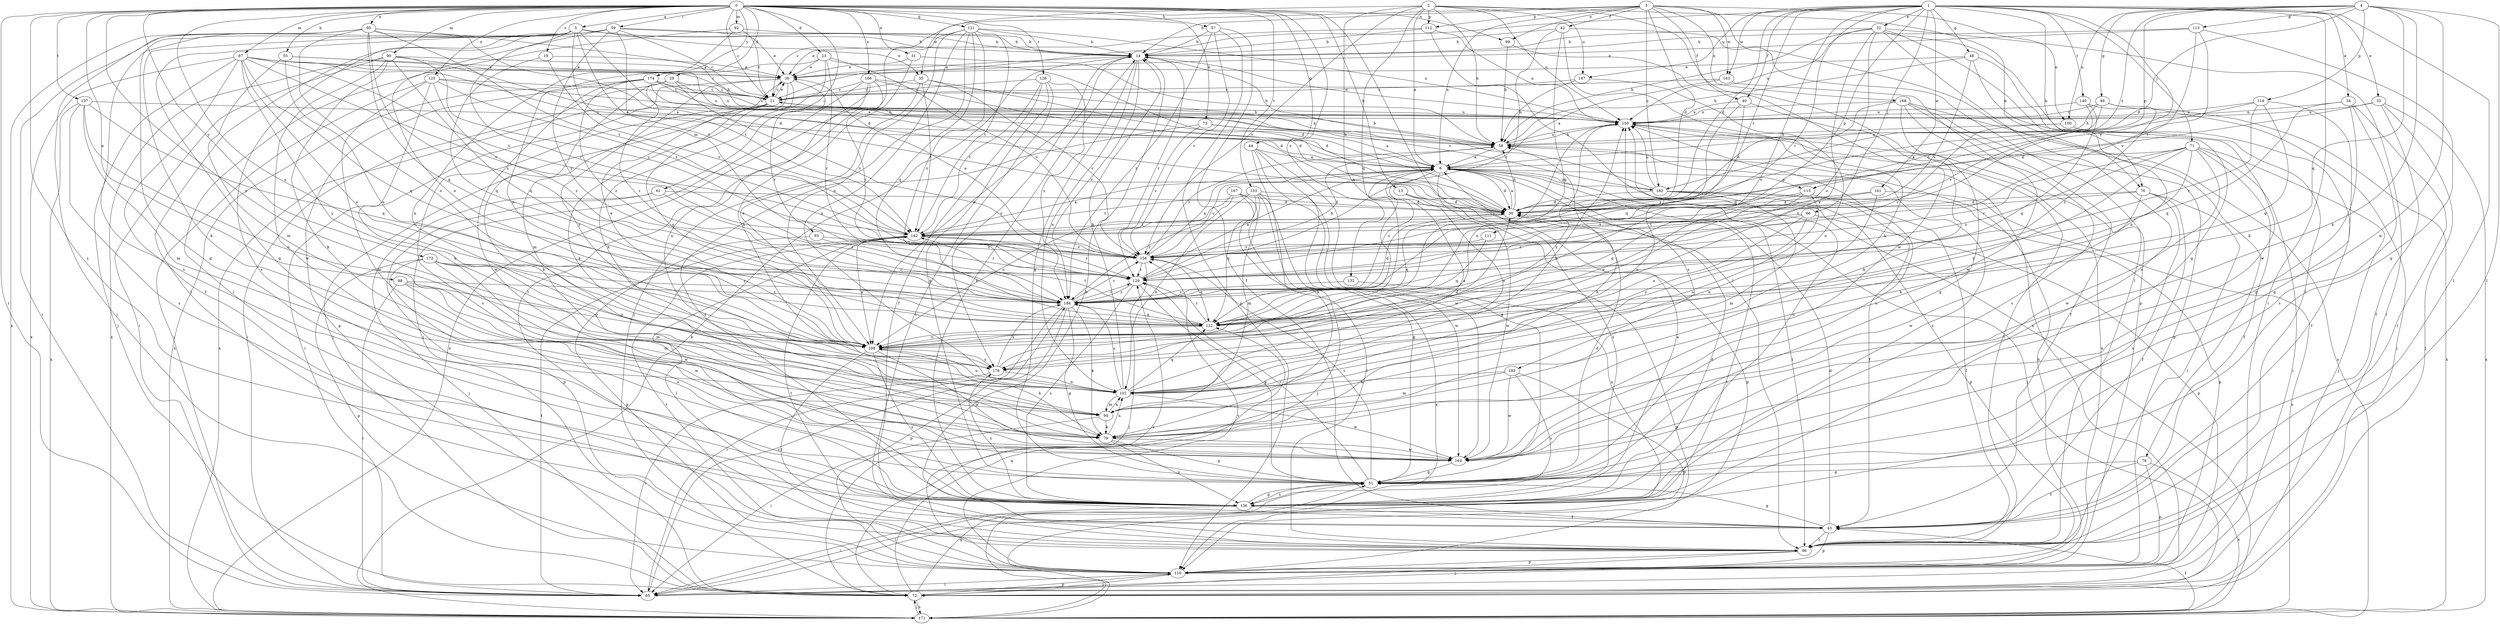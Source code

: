 strict digraph  {
0;
1;
2;
3;
4;
5;
6;
13;
14;
19;
21;
23;
29;
30;
31;
32;
33;
34;
35;
36;
40;
42;
43;
44;
48;
49;
51;
55;
57;
58;
59;
61;
65;
66;
71;
72;
73;
76;
78;
79;
86;
87;
90;
92;
93;
94;
95;
98;
99;
100;
101;
108;
111;
112;
113;
114;
115;
116;
121;
122;
125;
126;
129;
132;
136;
137;
140;
142;
147;
150;
153;
156;
161;
163;
164;
166;
167;
168;
171;
172;
174;
178;
182;
183;
184;
0 -> 5  [label=a];
0 -> 13  [label=b];
0 -> 19  [label=c];
0 -> 21  [label=c];
0 -> 23  [label=d];
0 -> 29  [label=d];
0 -> 31  [label=e];
0 -> 44  [label=g];
0 -> 55  [label=h];
0 -> 57  [label=h];
0 -> 59  [label=i];
0 -> 61  [label=i];
0 -> 65  [label=i];
0 -> 73  [label=k];
0 -> 86  [label=l];
0 -> 87  [label=m];
0 -> 90  [label=m];
0 -> 92  [label=m];
0 -> 95  [label=n];
0 -> 98  [label=n];
0 -> 99  [label=n];
0 -> 108  [label=o];
0 -> 121  [label=q];
0 -> 125  [label=x];
0 -> 126  [label=r];
0 -> 132  [label=s];
0 -> 136  [label=s];
0 -> 137  [label=t];
0 -> 153  [label=v];
0 -> 166  [label=x];
0 -> 172  [label=y];
0 -> 174  [label=y];
0 -> 178  [label=y];
1 -> 21  [label=c];
1 -> 30  [label=d];
1 -> 32  [label=e];
1 -> 33  [label=e];
1 -> 34  [label=e];
1 -> 40  [label=f];
1 -> 48  [label=g];
1 -> 65  [label=i];
1 -> 66  [label=j];
1 -> 71  [label=j];
1 -> 76  [label=k];
1 -> 86  [label=l];
1 -> 108  [label=o];
1 -> 111  [label=p];
1 -> 129  [label=r];
1 -> 140  [label=t];
1 -> 142  [label=t];
1 -> 147  [label=u];
1 -> 156  [label=v];
1 -> 161  [label=w];
1 -> 163  [label=w];
2 -> 6  [label=a];
2 -> 35  [label=e];
2 -> 58  [label=h];
2 -> 76  [label=k];
2 -> 86  [label=l];
2 -> 108  [label=o];
2 -> 112  [label=p];
2 -> 122  [label=q];
2 -> 147  [label=u];
2 -> 150  [label=u];
2 -> 156  [label=v];
3 -> 6  [label=a];
3 -> 14  [label=b];
3 -> 21  [label=c];
3 -> 30  [label=d];
3 -> 40  [label=f];
3 -> 42  [label=f];
3 -> 78  [label=k];
3 -> 99  [label=n];
3 -> 100  [label=n];
3 -> 112  [label=p];
3 -> 163  [label=w];
3 -> 168  [label=x];
3 -> 182  [label=z];
4 -> 30  [label=d];
4 -> 49  [label=g];
4 -> 79  [label=k];
4 -> 86  [label=l];
4 -> 100  [label=n];
4 -> 113  [label=p];
4 -> 114  [label=p];
4 -> 115  [label=p];
4 -> 122  [label=q];
4 -> 164  [label=w];
4 -> 182  [label=z];
5 -> 14  [label=b];
5 -> 30  [label=d];
5 -> 35  [label=e];
5 -> 65  [label=i];
5 -> 79  [label=k];
5 -> 93  [label=m];
5 -> 129  [label=r];
5 -> 136  [label=s];
5 -> 142  [label=t];
6 -> 30  [label=d];
6 -> 65  [label=i];
6 -> 72  [label=j];
6 -> 86  [label=l];
6 -> 101  [label=n];
6 -> 115  [label=p];
6 -> 136  [label=s];
6 -> 156  [label=v];
6 -> 182  [label=z];
6 -> 183  [label=z];
6 -> 184  [label=z];
13 -> 30  [label=d];
13 -> 116  [label=p];
13 -> 164  [label=w];
14 -> 36  [label=e];
14 -> 51  [label=g];
14 -> 101  [label=n];
14 -> 108  [label=o];
14 -> 129  [label=r];
14 -> 150  [label=u];
14 -> 178  [label=y];
14 -> 184  [label=z];
19 -> 36  [label=e];
19 -> 122  [label=q];
19 -> 156  [label=v];
21 -> 36  [label=e];
21 -> 58  [label=h];
21 -> 65  [label=i];
21 -> 79  [label=k];
21 -> 108  [label=o];
21 -> 136  [label=s];
21 -> 150  [label=u];
23 -> 30  [label=d];
23 -> 36  [label=e];
23 -> 79  [label=k];
23 -> 108  [label=o];
23 -> 129  [label=r];
23 -> 156  [label=v];
29 -> 21  [label=c];
29 -> 65  [label=i];
29 -> 94  [label=m];
29 -> 150  [label=u];
29 -> 156  [label=v];
29 -> 184  [label=z];
30 -> 6  [label=a];
30 -> 58  [label=h];
30 -> 122  [label=q];
30 -> 142  [label=t];
31 -> 36  [label=e];
31 -> 58  [label=h];
31 -> 101  [label=n];
32 -> 14  [label=b];
32 -> 51  [label=g];
32 -> 58  [label=h];
32 -> 65  [label=i];
32 -> 86  [label=l];
32 -> 108  [label=o];
32 -> 136  [label=s];
32 -> 150  [label=u];
32 -> 178  [label=y];
33 -> 30  [label=d];
33 -> 43  [label=f];
33 -> 72  [label=j];
33 -> 150  [label=u];
33 -> 171  [label=x];
34 -> 51  [label=g];
34 -> 86  [label=l];
34 -> 122  [label=q];
34 -> 136  [label=s];
34 -> 150  [label=u];
35 -> 21  [label=c];
35 -> 30  [label=d];
35 -> 108  [label=o];
35 -> 142  [label=t];
35 -> 156  [label=v];
36 -> 21  [label=c];
36 -> 72  [label=j];
36 -> 79  [label=k];
36 -> 129  [label=r];
36 -> 171  [label=x];
36 -> 178  [label=y];
40 -> 79  [label=k];
40 -> 122  [label=q];
40 -> 150  [label=u];
40 -> 184  [label=z];
42 -> 14  [label=b];
42 -> 79  [label=k];
42 -> 116  [label=p];
42 -> 122  [label=q];
42 -> 129  [label=r];
43 -> 14  [label=b];
43 -> 30  [label=d];
43 -> 51  [label=g];
43 -> 86  [label=l];
43 -> 116  [label=p];
44 -> 6  [label=a];
44 -> 51  [label=g];
44 -> 79  [label=k];
44 -> 164  [label=w];
44 -> 171  [label=x];
48 -> 36  [label=e];
48 -> 58  [label=h];
48 -> 101  [label=n];
48 -> 156  [label=v];
48 -> 164  [label=w];
49 -> 6  [label=a];
49 -> 58  [label=h];
49 -> 150  [label=u];
49 -> 171  [label=x];
49 -> 184  [label=z];
51 -> 30  [label=d];
51 -> 65  [label=i];
51 -> 129  [label=r];
51 -> 136  [label=s];
51 -> 150  [label=u];
51 -> 156  [label=v];
55 -> 6  [label=a];
55 -> 36  [label=e];
55 -> 94  [label=m];
55 -> 108  [label=o];
57 -> 14  [label=b];
57 -> 43  [label=f];
57 -> 116  [label=p];
57 -> 156  [label=v];
57 -> 184  [label=z];
58 -> 6  [label=a];
58 -> 136  [label=s];
58 -> 150  [label=u];
58 -> 156  [label=v];
59 -> 14  [label=b];
59 -> 21  [label=c];
59 -> 36  [label=e];
59 -> 51  [label=g];
59 -> 86  [label=l];
59 -> 108  [label=o];
59 -> 136  [label=s];
59 -> 142  [label=t];
59 -> 184  [label=z];
61 -> 30  [label=d];
61 -> 72  [label=j];
61 -> 116  [label=p];
61 -> 184  [label=z];
65 -> 142  [label=t];
65 -> 184  [label=z];
66 -> 108  [label=o];
66 -> 116  [label=p];
66 -> 129  [label=r];
66 -> 142  [label=t];
66 -> 178  [label=y];
71 -> 6  [label=a];
71 -> 43  [label=f];
71 -> 65  [label=i];
71 -> 72  [label=j];
71 -> 79  [label=k];
71 -> 129  [label=r];
71 -> 164  [label=w];
71 -> 178  [label=y];
71 -> 184  [label=z];
72 -> 51  [label=g];
72 -> 116  [label=p];
72 -> 122  [label=q];
72 -> 171  [label=x];
73 -> 6  [label=a];
73 -> 58  [label=h];
73 -> 136  [label=s];
73 -> 156  [label=v];
76 -> 30  [label=d];
76 -> 43  [label=f];
76 -> 86  [label=l];
76 -> 136  [label=s];
76 -> 142  [label=t];
76 -> 164  [label=w];
78 -> 43  [label=f];
78 -> 51  [label=g];
78 -> 116  [label=p];
78 -> 171  [label=x];
79 -> 51  [label=g];
79 -> 58  [label=h];
79 -> 101  [label=n];
79 -> 136  [label=s];
79 -> 164  [label=w];
86 -> 72  [label=j];
86 -> 116  [label=p];
86 -> 142  [label=t];
87 -> 6  [label=a];
87 -> 21  [label=c];
87 -> 36  [label=e];
87 -> 43  [label=f];
87 -> 72  [label=j];
87 -> 108  [label=o];
87 -> 122  [label=q];
87 -> 142  [label=t];
87 -> 156  [label=v];
87 -> 171  [label=x];
87 -> 178  [label=y];
90 -> 6  [label=a];
90 -> 36  [label=e];
90 -> 65  [label=i];
90 -> 79  [label=k];
90 -> 122  [label=q];
90 -> 156  [label=v];
90 -> 164  [label=w];
90 -> 171  [label=x];
92 -> 14  [label=b];
92 -> 21  [label=c];
92 -> 86  [label=l];
92 -> 101  [label=n];
93 -> 116  [label=p];
93 -> 129  [label=r];
93 -> 156  [label=v];
94 -> 65  [label=i];
94 -> 79  [label=k];
94 -> 101  [label=n];
94 -> 150  [label=u];
95 -> 14  [label=b];
95 -> 30  [label=d];
95 -> 51  [label=g];
95 -> 58  [label=h];
95 -> 72  [label=j];
95 -> 108  [label=o];
95 -> 122  [label=q];
95 -> 142  [label=t];
95 -> 171  [label=x];
95 -> 184  [label=z];
98 -> 65  [label=i];
98 -> 94  [label=m];
98 -> 108  [label=o];
98 -> 164  [label=w];
98 -> 184  [label=z];
99 -> 58  [label=h];
99 -> 164  [label=w];
100 -> 43  [label=f];
100 -> 58  [label=h];
100 -> 129  [label=r];
101 -> 6  [label=a];
101 -> 14  [label=b];
101 -> 94  [label=m];
101 -> 108  [label=o];
101 -> 122  [label=q];
101 -> 150  [label=u];
101 -> 164  [label=w];
101 -> 184  [label=z];
108 -> 36  [label=e];
108 -> 79  [label=k];
108 -> 86  [label=l];
108 -> 136  [label=s];
108 -> 164  [label=w];
108 -> 178  [label=y];
111 -> 122  [label=q];
111 -> 156  [label=v];
112 -> 14  [label=b];
112 -> 36  [label=e];
112 -> 150  [label=u];
112 -> 171  [label=x];
113 -> 14  [label=b];
113 -> 36  [label=e];
113 -> 51  [label=g];
113 -> 142  [label=t];
113 -> 156  [label=v];
114 -> 30  [label=d];
114 -> 51  [label=g];
114 -> 122  [label=q];
114 -> 129  [label=r];
114 -> 150  [label=u];
115 -> 30  [label=d];
115 -> 101  [label=n];
115 -> 108  [label=o];
115 -> 116  [label=p];
115 -> 122  [label=q];
116 -> 58  [label=h];
116 -> 65  [label=i];
116 -> 72  [label=j];
116 -> 129  [label=r];
116 -> 142  [label=t];
116 -> 150  [label=u];
116 -> 156  [label=v];
121 -> 14  [label=b];
121 -> 72  [label=j];
121 -> 86  [label=l];
121 -> 101  [label=n];
121 -> 108  [label=o];
121 -> 122  [label=q];
121 -> 142  [label=t];
121 -> 150  [label=u];
121 -> 184  [label=z];
122 -> 108  [label=o];
122 -> 129  [label=r];
122 -> 142  [label=t];
125 -> 21  [label=c];
125 -> 65  [label=i];
125 -> 79  [label=k];
125 -> 142  [label=t];
125 -> 150  [label=u];
125 -> 164  [label=w];
125 -> 184  [label=z];
126 -> 21  [label=c];
126 -> 43  [label=f];
126 -> 51  [label=g];
126 -> 86  [label=l];
126 -> 142  [label=t];
126 -> 184  [label=z];
129 -> 6  [label=a];
129 -> 51  [label=g];
129 -> 58  [label=h];
129 -> 136  [label=s];
129 -> 184  [label=z];
132 -> 116  [label=p];
132 -> 184  [label=z];
136 -> 6  [label=a];
136 -> 14  [label=b];
136 -> 30  [label=d];
136 -> 43  [label=f];
136 -> 51  [label=g];
136 -> 65  [label=i];
136 -> 150  [label=u];
136 -> 178  [label=y];
137 -> 94  [label=m];
137 -> 101  [label=n];
137 -> 122  [label=q];
137 -> 136  [label=s];
137 -> 150  [label=u];
137 -> 171  [label=x];
140 -> 72  [label=j];
140 -> 122  [label=q];
140 -> 150  [label=u];
140 -> 156  [label=v];
142 -> 6  [label=a];
142 -> 86  [label=l];
142 -> 108  [label=o];
142 -> 129  [label=r];
142 -> 156  [label=v];
147 -> 21  [label=c];
147 -> 58  [label=h];
147 -> 101  [label=n];
150 -> 58  [label=h];
150 -> 65  [label=i];
150 -> 86  [label=l];
150 -> 108  [label=o];
150 -> 178  [label=y];
153 -> 30  [label=d];
153 -> 51  [label=g];
153 -> 94  [label=m];
153 -> 101  [label=n];
153 -> 122  [label=q];
153 -> 142  [label=t];
153 -> 164  [label=w];
153 -> 171  [label=x];
156 -> 6  [label=a];
156 -> 36  [label=e];
156 -> 72  [label=j];
156 -> 122  [label=q];
156 -> 129  [label=r];
161 -> 30  [label=d];
161 -> 101  [label=n];
161 -> 156  [label=v];
161 -> 171  [label=x];
163 -> 6  [label=a];
163 -> 21  [label=c];
163 -> 164  [label=w];
164 -> 51  [label=g];
166 -> 21  [label=c];
166 -> 30  [label=d];
166 -> 58  [label=h];
166 -> 72  [label=j];
166 -> 101  [label=n];
166 -> 129  [label=r];
166 -> 171  [label=x];
167 -> 30  [label=d];
167 -> 72  [label=j];
167 -> 86  [label=l];
167 -> 108  [label=o];
167 -> 184  [label=z];
168 -> 30  [label=d];
168 -> 43  [label=f];
168 -> 51  [label=g];
168 -> 116  [label=p];
168 -> 136  [label=s];
168 -> 150  [label=u];
168 -> 171  [label=x];
171 -> 14  [label=b];
171 -> 43  [label=f];
171 -> 72  [label=j];
172 -> 94  [label=m];
172 -> 116  [label=p];
172 -> 129  [label=r];
172 -> 136  [label=s];
172 -> 164  [label=w];
172 -> 178  [label=y];
172 -> 184  [label=z];
174 -> 21  [label=c];
174 -> 30  [label=d];
174 -> 58  [label=h];
174 -> 116  [label=p];
174 -> 150  [label=u];
174 -> 164  [label=w];
174 -> 171  [label=x];
174 -> 184  [label=z];
178 -> 30  [label=d];
178 -> 65  [label=i];
178 -> 101  [label=n];
178 -> 184  [label=z];
182 -> 14  [label=b];
182 -> 21  [label=c];
182 -> 30  [label=d];
182 -> 43  [label=f];
182 -> 86  [label=l];
182 -> 94  [label=m];
182 -> 116  [label=p];
182 -> 150  [label=u];
183 -> 94  [label=m];
183 -> 101  [label=n];
183 -> 116  [label=p];
183 -> 136  [label=s];
183 -> 164  [label=w];
184 -> 30  [label=d];
184 -> 51  [label=g];
184 -> 65  [label=i];
184 -> 79  [label=k];
184 -> 116  [label=p];
184 -> 122  [label=q];
184 -> 129  [label=r];
184 -> 156  [label=v];
}
